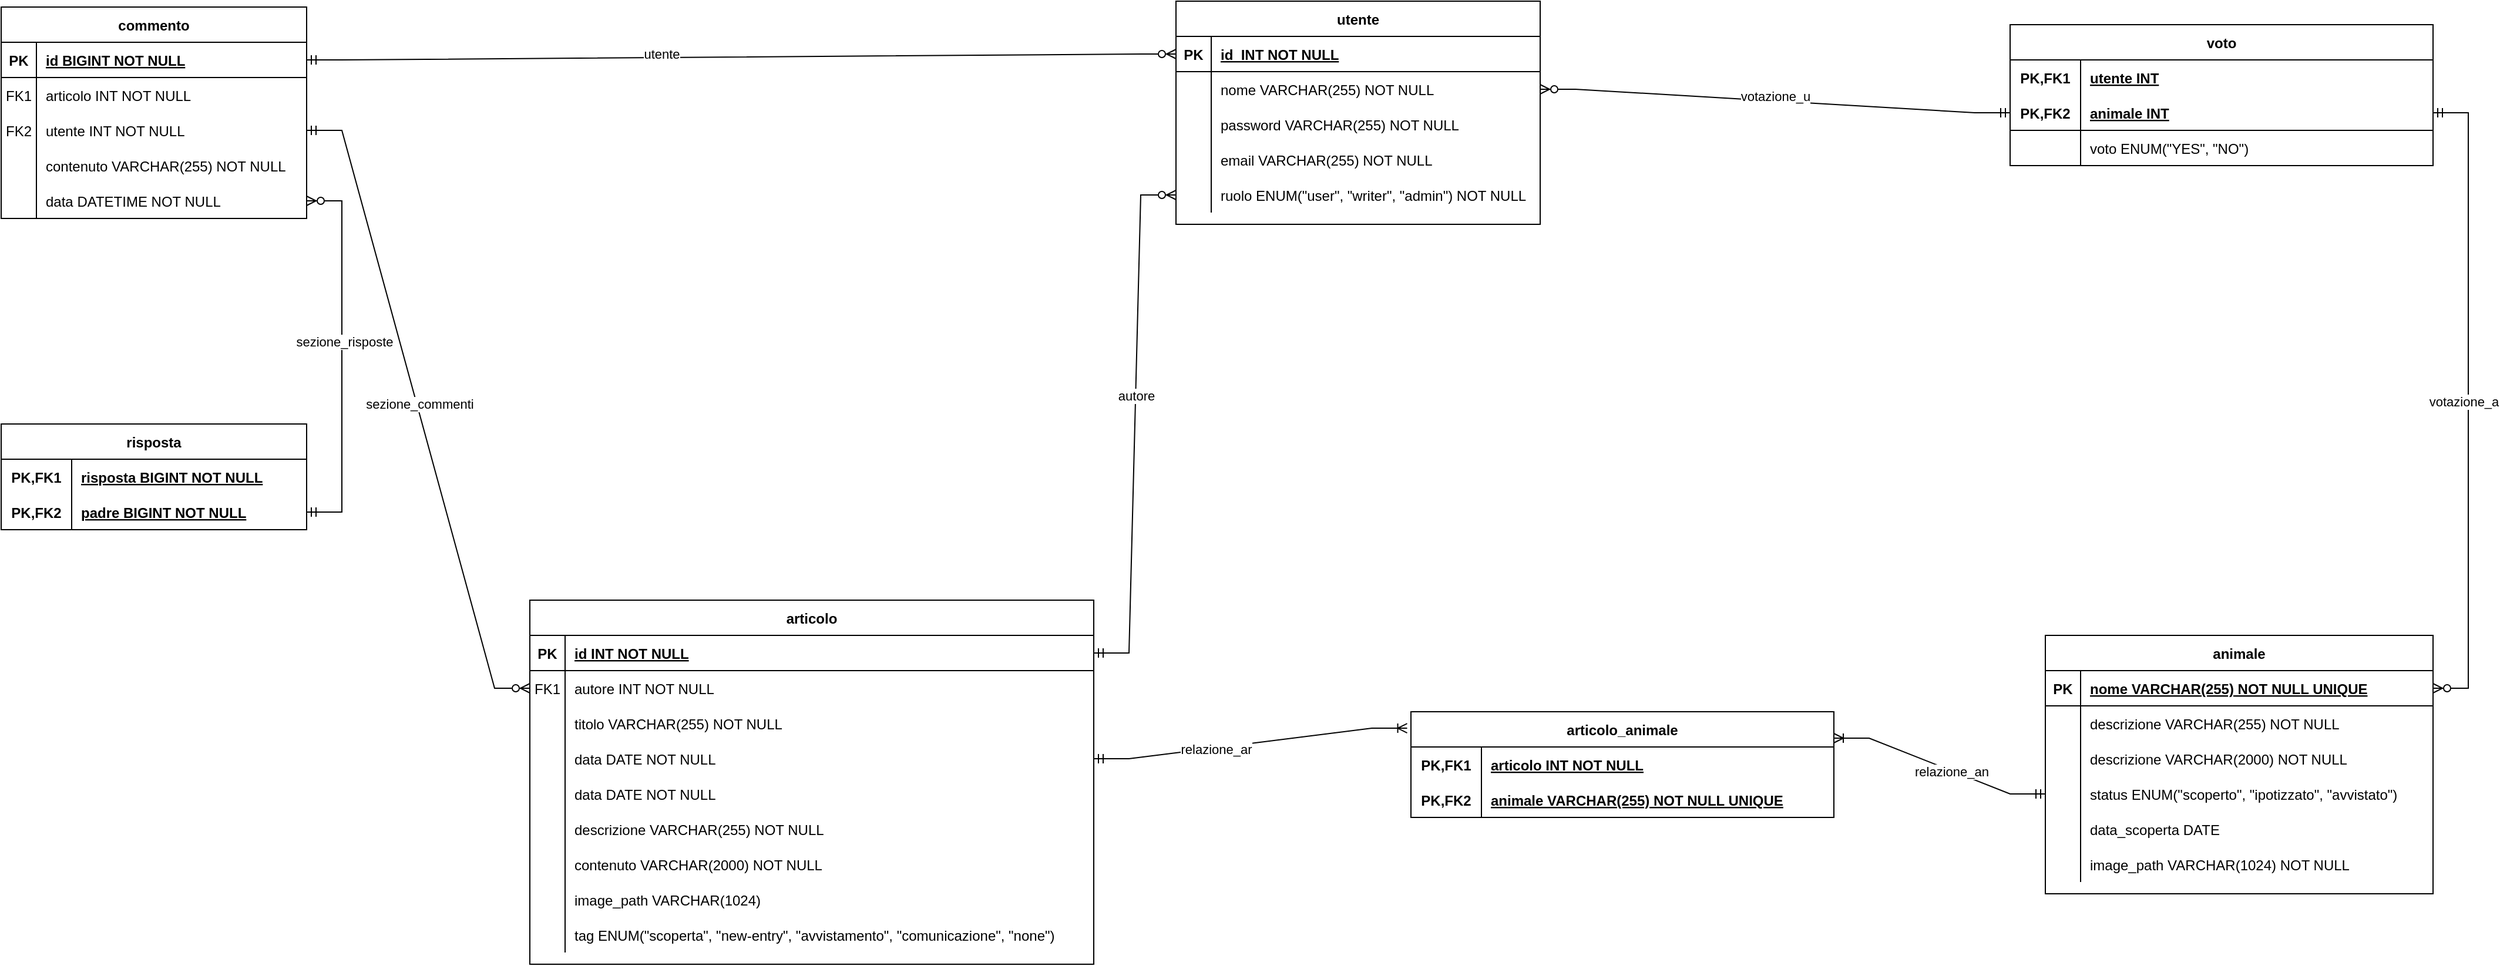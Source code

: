 <mxfile version="20.7.4" type="device"><diagram id="R2lEEEUBdFMjLlhIrx00" name="Page-1"><mxGraphModel dx="1405" dy="881" grid="1" gridSize="10" guides="1" tooltips="1" connect="1" arrows="1" fold="1" page="1" pageScale="1" pageWidth="850" pageHeight="1100" math="0" shadow="0" extFonts="Permanent Marker^https://fonts.googleapis.com/css?family=Permanent+Marker"><root><mxCell id="0"/><mxCell id="1" parent="0"/><mxCell id="C-vyLk0tnHw3VtMMgP7b-2" value="articolo" style="shape=table;startSize=30;container=1;collapsible=1;childLayout=tableLayout;fixedRows=1;rowLines=0;fontStyle=1;align=center;resizeLast=1;" parent="1" vertex="1"><mxGeometry x="850" y="650" width="480" height="310" as="geometry"/></mxCell><mxCell id="C-vyLk0tnHw3VtMMgP7b-3" value="" style="shape=partialRectangle;collapsible=0;dropTarget=0;pointerEvents=0;fillColor=none;points=[[0,0.5],[1,0.5]];portConstraint=eastwest;top=0;left=0;right=0;bottom=1;" parent="C-vyLk0tnHw3VtMMgP7b-2" vertex="1"><mxGeometry y="30" width="480" height="30" as="geometry"/></mxCell><mxCell id="C-vyLk0tnHw3VtMMgP7b-4" value="PK" style="shape=partialRectangle;overflow=hidden;connectable=0;fillColor=none;top=0;left=0;bottom=0;right=0;fontStyle=1;" parent="C-vyLk0tnHw3VtMMgP7b-3" vertex="1"><mxGeometry width="30" height="30" as="geometry"><mxRectangle width="30" height="30" as="alternateBounds"/></mxGeometry></mxCell><mxCell id="C-vyLk0tnHw3VtMMgP7b-5" value="id INT NOT NULL" style="shape=partialRectangle;overflow=hidden;connectable=0;fillColor=none;top=0;left=0;bottom=0;right=0;align=left;spacingLeft=6;fontStyle=5;" parent="C-vyLk0tnHw3VtMMgP7b-3" vertex="1"><mxGeometry x="30" width="450" height="30" as="geometry"><mxRectangle width="450" height="30" as="alternateBounds"/></mxGeometry></mxCell><mxCell id="C-vyLk0tnHw3VtMMgP7b-6" value="" style="shape=partialRectangle;collapsible=0;dropTarget=0;pointerEvents=0;fillColor=none;points=[[0,0.5],[1,0.5]];portConstraint=eastwest;top=0;left=0;right=0;bottom=0;" parent="C-vyLk0tnHw3VtMMgP7b-2" vertex="1"><mxGeometry y="60" width="480" height="30" as="geometry"/></mxCell><mxCell id="C-vyLk0tnHw3VtMMgP7b-7" value="FK1" style="shape=partialRectangle;overflow=hidden;connectable=0;fillColor=none;top=0;left=0;bottom=0;right=0;" parent="C-vyLk0tnHw3VtMMgP7b-6" vertex="1"><mxGeometry width="30" height="30" as="geometry"><mxRectangle width="30" height="30" as="alternateBounds"/></mxGeometry></mxCell><mxCell id="C-vyLk0tnHw3VtMMgP7b-8" value="autore INT NOT NULL" style="shape=partialRectangle;overflow=hidden;connectable=0;fillColor=none;top=0;left=0;bottom=0;right=0;align=left;spacingLeft=6;" parent="C-vyLk0tnHw3VtMMgP7b-6" vertex="1"><mxGeometry x="30" width="450" height="30" as="geometry"><mxRectangle width="450" height="30" as="alternateBounds"/></mxGeometry></mxCell><mxCell id="C-vyLk0tnHw3VtMMgP7b-9" value="" style="shape=partialRectangle;collapsible=0;dropTarget=0;pointerEvents=0;fillColor=none;points=[[0,0.5],[1,0.5]];portConstraint=eastwest;top=0;left=0;right=0;bottom=0;" parent="C-vyLk0tnHw3VtMMgP7b-2" vertex="1"><mxGeometry y="90" width="480" height="30" as="geometry"/></mxCell><mxCell id="C-vyLk0tnHw3VtMMgP7b-10" value="" style="shape=partialRectangle;overflow=hidden;connectable=0;fillColor=none;top=0;left=0;bottom=0;right=0;" parent="C-vyLk0tnHw3VtMMgP7b-9" vertex="1"><mxGeometry width="30" height="30" as="geometry"><mxRectangle width="30" height="30" as="alternateBounds"/></mxGeometry></mxCell><mxCell id="C-vyLk0tnHw3VtMMgP7b-11" value="titolo VARCHAR(255) NOT NULL" style="shape=partialRectangle;overflow=hidden;connectable=0;fillColor=none;top=0;left=0;bottom=0;right=0;align=left;spacingLeft=6;" parent="C-vyLk0tnHw3VtMMgP7b-9" vertex="1"><mxGeometry x="30" width="450" height="30" as="geometry"><mxRectangle width="450" height="30" as="alternateBounds"/></mxGeometry></mxCell><mxCell id="z6atqMl1TtdC1M9sVctS-28" value="" style="shape=tableRow;horizontal=0;startSize=0;swimlaneHead=0;swimlaneBody=0;fillColor=none;collapsible=0;dropTarget=0;points=[[0,0.5],[1,0.5]];portConstraint=eastwest;top=0;left=0;right=0;bottom=0;" vertex="1" parent="C-vyLk0tnHw3VtMMgP7b-2"><mxGeometry y="120" width="480" height="30" as="geometry"/></mxCell><mxCell id="z6atqMl1TtdC1M9sVctS-29" value="" style="shape=partialRectangle;connectable=0;fillColor=none;top=0;left=0;bottom=0;right=0;editable=1;overflow=hidden;" vertex="1" parent="z6atqMl1TtdC1M9sVctS-28"><mxGeometry width="30" height="30" as="geometry"><mxRectangle width="30" height="30" as="alternateBounds"/></mxGeometry></mxCell><mxCell id="z6atqMl1TtdC1M9sVctS-30" value="data DATE NOT NULL" style="shape=partialRectangle;connectable=0;fillColor=none;top=0;left=0;bottom=0;right=0;align=left;spacingLeft=6;overflow=hidden;" vertex="1" parent="z6atqMl1TtdC1M9sVctS-28"><mxGeometry x="30" width="450" height="30" as="geometry"><mxRectangle width="450" height="30" as="alternateBounds"/></mxGeometry></mxCell><mxCell id="z6atqMl1TtdC1M9sVctS-145" value="" style="shape=tableRow;horizontal=0;startSize=0;swimlaneHead=0;swimlaneBody=0;fillColor=none;collapsible=0;dropTarget=0;points=[[0,0.5],[1,0.5]];portConstraint=eastwest;top=0;left=0;right=0;bottom=0;" vertex="1" parent="C-vyLk0tnHw3VtMMgP7b-2"><mxGeometry y="150" width="480" height="30" as="geometry"/></mxCell><mxCell id="z6atqMl1TtdC1M9sVctS-146" value="" style="shape=partialRectangle;connectable=0;fillColor=none;top=0;left=0;bottom=0;right=0;editable=1;overflow=hidden;" vertex="1" parent="z6atqMl1TtdC1M9sVctS-145"><mxGeometry width="30" height="30" as="geometry"><mxRectangle width="30" height="30" as="alternateBounds"/></mxGeometry></mxCell><mxCell id="z6atqMl1TtdC1M9sVctS-147" value="data DATE NOT NULL" style="shape=partialRectangle;connectable=0;fillColor=none;top=0;left=0;bottom=0;right=0;align=left;spacingLeft=6;overflow=hidden;" vertex="1" parent="z6atqMl1TtdC1M9sVctS-145"><mxGeometry x="30" width="450" height="30" as="geometry"><mxRectangle width="450" height="30" as="alternateBounds"/></mxGeometry></mxCell><mxCell id="z6atqMl1TtdC1M9sVctS-31" value="" style="shape=tableRow;horizontal=0;startSize=0;swimlaneHead=0;swimlaneBody=0;fillColor=none;collapsible=0;dropTarget=0;points=[[0,0.5],[1,0.5]];portConstraint=eastwest;top=0;left=0;right=0;bottom=0;" vertex="1" parent="C-vyLk0tnHw3VtMMgP7b-2"><mxGeometry y="180" width="480" height="30" as="geometry"/></mxCell><mxCell id="z6atqMl1TtdC1M9sVctS-32" value="" style="shape=partialRectangle;connectable=0;fillColor=none;top=0;left=0;bottom=0;right=0;editable=1;overflow=hidden;" vertex="1" parent="z6atqMl1TtdC1M9sVctS-31"><mxGeometry width="30" height="30" as="geometry"><mxRectangle width="30" height="30" as="alternateBounds"/></mxGeometry></mxCell><mxCell id="z6atqMl1TtdC1M9sVctS-33" value="descrizione VARCHAR(255) NOT NULL" style="shape=partialRectangle;connectable=0;fillColor=none;top=0;left=0;bottom=0;right=0;align=left;spacingLeft=6;overflow=hidden;" vertex="1" parent="z6atqMl1TtdC1M9sVctS-31"><mxGeometry x="30" width="450" height="30" as="geometry"><mxRectangle width="450" height="30" as="alternateBounds"/></mxGeometry></mxCell><mxCell id="z6atqMl1TtdC1M9sVctS-34" value="" style="shape=tableRow;horizontal=0;startSize=0;swimlaneHead=0;swimlaneBody=0;fillColor=none;collapsible=0;dropTarget=0;points=[[0,0.5],[1,0.5]];portConstraint=eastwest;top=0;left=0;right=0;bottom=0;" vertex="1" parent="C-vyLk0tnHw3VtMMgP7b-2"><mxGeometry y="210" width="480" height="30" as="geometry"/></mxCell><mxCell id="z6atqMl1TtdC1M9sVctS-35" value="" style="shape=partialRectangle;connectable=0;fillColor=none;top=0;left=0;bottom=0;right=0;editable=1;overflow=hidden;" vertex="1" parent="z6atqMl1TtdC1M9sVctS-34"><mxGeometry width="30" height="30" as="geometry"><mxRectangle width="30" height="30" as="alternateBounds"/></mxGeometry></mxCell><mxCell id="z6atqMl1TtdC1M9sVctS-36" value="contenuto VARCHAR(2000) NOT NULL" style="shape=partialRectangle;connectable=0;fillColor=none;top=0;left=0;bottom=0;right=0;align=left;spacingLeft=6;overflow=hidden;" vertex="1" parent="z6atqMl1TtdC1M9sVctS-34"><mxGeometry x="30" width="450" height="30" as="geometry"><mxRectangle width="450" height="30" as="alternateBounds"/></mxGeometry></mxCell><mxCell id="z6atqMl1TtdC1M9sVctS-40" value="" style="shape=tableRow;horizontal=0;startSize=0;swimlaneHead=0;swimlaneBody=0;fillColor=none;collapsible=0;dropTarget=0;points=[[0,0.5],[1,0.5]];portConstraint=eastwest;top=0;left=0;right=0;bottom=0;" vertex="1" parent="C-vyLk0tnHw3VtMMgP7b-2"><mxGeometry y="240" width="480" height="30" as="geometry"/></mxCell><mxCell id="z6atqMl1TtdC1M9sVctS-41" value="" style="shape=partialRectangle;connectable=0;fillColor=none;top=0;left=0;bottom=0;right=0;editable=1;overflow=hidden;" vertex="1" parent="z6atqMl1TtdC1M9sVctS-40"><mxGeometry width="30" height="30" as="geometry"><mxRectangle width="30" height="30" as="alternateBounds"/></mxGeometry></mxCell><mxCell id="z6atqMl1TtdC1M9sVctS-42" value="image_path VARCHAR(1024)" style="shape=partialRectangle;connectable=0;fillColor=none;top=0;left=0;bottom=0;right=0;align=left;spacingLeft=6;overflow=hidden;" vertex="1" parent="z6atqMl1TtdC1M9sVctS-40"><mxGeometry x="30" width="450" height="30" as="geometry"><mxRectangle width="450" height="30" as="alternateBounds"/></mxGeometry></mxCell><mxCell id="z6atqMl1TtdC1M9sVctS-37" value="" style="shape=tableRow;horizontal=0;startSize=0;swimlaneHead=0;swimlaneBody=0;fillColor=none;collapsible=0;dropTarget=0;points=[[0,0.5],[1,0.5]];portConstraint=eastwest;top=0;left=0;right=0;bottom=0;" vertex="1" parent="C-vyLk0tnHw3VtMMgP7b-2"><mxGeometry y="270" width="480" height="30" as="geometry"/></mxCell><mxCell id="z6atqMl1TtdC1M9sVctS-38" value="" style="shape=partialRectangle;connectable=0;fillColor=none;top=0;left=0;bottom=0;right=0;editable=1;overflow=hidden;" vertex="1" parent="z6atqMl1TtdC1M9sVctS-37"><mxGeometry width="30" height="30" as="geometry"><mxRectangle width="30" height="30" as="alternateBounds"/></mxGeometry></mxCell><mxCell id="z6atqMl1TtdC1M9sVctS-39" value="tag ENUM(&quot;scoperta&quot;, &quot;new-entry&quot;, &quot;avvistamento&quot;, &quot;comunicazione&quot;, &quot;none&quot;)" style="shape=partialRectangle;connectable=0;fillColor=none;top=0;left=0;bottom=0;right=0;align=left;spacingLeft=6;overflow=hidden;" vertex="1" parent="z6atqMl1TtdC1M9sVctS-37"><mxGeometry x="30" width="450" height="30" as="geometry"><mxRectangle width="450" height="30" as="alternateBounds"/></mxGeometry></mxCell><mxCell id="C-vyLk0tnHw3VtMMgP7b-13" value="animale" style="shape=table;startSize=30;container=1;collapsible=1;childLayout=tableLayout;fixedRows=1;rowLines=0;fontStyle=1;align=center;resizeLast=1;" parent="1" vertex="1"><mxGeometry x="2140" y="680" width="330" height="220" as="geometry"/></mxCell><mxCell id="C-vyLk0tnHw3VtMMgP7b-14" value="" style="shape=partialRectangle;collapsible=0;dropTarget=0;pointerEvents=0;fillColor=none;points=[[0,0.5],[1,0.5]];portConstraint=eastwest;top=0;left=0;right=0;bottom=1;" parent="C-vyLk0tnHw3VtMMgP7b-13" vertex="1"><mxGeometry y="30" width="330" height="30" as="geometry"/></mxCell><mxCell id="C-vyLk0tnHw3VtMMgP7b-15" value="PK" style="shape=partialRectangle;overflow=hidden;connectable=0;fillColor=none;top=0;left=0;bottom=0;right=0;fontStyle=1;" parent="C-vyLk0tnHw3VtMMgP7b-14" vertex="1"><mxGeometry width="30" height="30" as="geometry"><mxRectangle width="30" height="30" as="alternateBounds"/></mxGeometry></mxCell><mxCell id="C-vyLk0tnHw3VtMMgP7b-16" value="nome VARCHAR(255) NOT NULL UNIQUE" style="shape=partialRectangle;overflow=hidden;connectable=0;fillColor=none;top=0;left=0;bottom=0;right=0;align=left;spacingLeft=6;fontStyle=5;" parent="C-vyLk0tnHw3VtMMgP7b-14" vertex="1"><mxGeometry x="30" width="300" height="30" as="geometry"><mxRectangle width="300" height="30" as="alternateBounds"/></mxGeometry></mxCell><mxCell id="C-vyLk0tnHw3VtMMgP7b-17" value="" style="shape=partialRectangle;collapsible=0;dropTarget=0;pointerEvents=0;fillColor=none;points=[[0,0.5],[1,0.5]];portConstraint=eastwest;top=0;left=0;right=0;bottom=0;" parent="C-vyLk0tnHw3VtMMgP7b-13" vertex="1"><mxGeometry y="60" width="330" height="30" as="geometry"/></mxCell><mxCell id="C-vyLk0tnHw3VtMMgP7b-18" value="" style="shape=partialRectangle;overflow=hidden;connectable=0;fillColor=none;top=0;left=0;bottom=0;right=0;" parent="C-vyLk0tnHw3VtMMgP7b-17" vertex="1"><mxGeometry width="30" height="30" as="geometry"><mxRectangle width="30" height="30" as="alternateBounds"/></mxGeometry></mxCell><mxCell id="C-vyLk0tnHw3VtMMgP7b-19" value="descrizione VARCHAR(255) NOT NULL" style="shape=partialRectangle;overflow=hidden;connectable=0;fillColor=none;top=0;left=0;bottom=0;right=0;align=left;spacingLeft=6;" parent="C-vyLk0tnHw3VtMMgP7b-17" vertex="1"><mxGeometry x="30" width="300" height="30" as="geometry"><mxRectangle width="300" height="30" as="alternateBounds"/></mxGeometry></mxCell><mxCell id="C-vyLk0tnHw3VtMMgP7b-20" value="" style="shape=partialRectangle;collapsible=0;dropTarget=0;pointerEvents=0;fillColor=none;points=[[0,0.5],[1,0.5]];portConstraint=eastwest;top=0;left=0;right=0;bottom=0;" parent="C-vyLk0tnHw3VtMMgP7b-13" vertex="1"><mxGeometry y="90" width="330" height="30" as="geometry"/></mxCell><mxCell id="C-vyLk0tnHw3VtMMgP7b-21" value="" style="shape=partialRectangle;overflow=hidden;connectable=0;fillColor=none;top=0;left=0;bottom=0;right=0;" parent="C-vyLk0tnHw3VtMMgP7b-20" vertex="1"><mxGeometry width="30" height="30" as="geometry"><mxRectangle width="30" height="30" as="alternateBounds"/></mxGeometry></mxCell><mxCell id="C-vyLk0tnHw3VtMMgP7b-22" value="descrizione VARCHAR(2000) NOT NULL" style="shape=partialRectangle;overflow=hidden;connectable=0;fillColor=none;top=0;left=0;bottom=0;right=0;align=left;spacingLeft=6;" parent="C-vyLk0tnHw3VtMMgP7b-20" vertex="1"><mxGeometry x="30" width="300" height="30" as="geometry"><mxRectangle width="300" height="30" as="alternateBounds"/></mxGeometry></mxCell><mxCell id="z6atqMl1TtdC1M9sVctS-43" value="" style="shape=tableRow;horizontal=0;startSize=0;swimlaneHead=0;swimlaneBody=0;fillColor=none;collapsible=0;dropTarget=0;points=[[0,0.5],[1,0.5]];portConstraint=eastwest;top=0;left=0;right=0;bottom=0;" vertex="1" parent="C-vyLk0tnHw3VtMMgP7b-13"><mxGeometry y="120" width="330" height="30" as="geometry"/></mxCell><mxCell id="z6atqMl1TtdC1M9sVctS-44" value="" style="shape=partialRectangle;connectable=0;fillColor=none;top=0;left=0;bottom=0;right=0;editable=1;overflow=hidden;" vertex="1" parent="z6atqMl1TtdC1M9sVctS-43"><mxGeometry width="30" height="30" as="geometry"><mxRectangle width="30" height="30" as="alternateBounds"/></mxGeometry></mxCell><mxCell id="z6atqMl1TtdC1M9sVctS-45" value="status ENUM(&quot;scoperto&quot;, &quot;ipotizzato&quot;, &quot;avvistato&quot;)" style="shape=partialRectangle;connectable=0;fillColor=none;top=0;left=0;bottom=0;right=0;align=left;spacingLeft=6;overflow=hidden;" vertex="1" parent="z6atqMl1TtdC1M9sVctS-43"><mxGeometry x="30" width="300" height="30" as="geometry"><mxRectangle width="300" height="30" as="alternateBounds"/></mxGeometry></mxCell><mxCell id="z6atqMl1TtdC1M9sVctS-46" value="" style="shape=tableRow;horizontal=0;startSize=0;swimlaneHead=0;swimlaneBody=0;fillColor=none;collapsible=0;dropTarget=0;points=[[0,0.5],[1,0.5]];portConstraint=eastwest;top=0;left=0;right=0;bottom=0;" vertex="1" parent="C-vyLk0tnHw3VtMMgP7b-13"><mxGeometry y="150" width="330" height="30" as="geometry"/></mxCell><mxCell id="z6atqMl1TtdC1M9sVctS-47" value="" style="shape=partialRectangle;connectable=0;fillColor=none;top=0;left=0;bottom=0;right=0;editable=1;overflow=hidden;" vertex="1" parent="z6atqMl1TtdC1M9sVctS-46"><mxGeometry width="30" height="30" as="geometry"><mxRectangle width="30" height="30" as="alternateBounds"/></mxGeometry></mxCell><mxCell id="z6atqMl1TtdC1M9sVctS-48" value="data_scoperta DATE" style="shape=partialRectangle;connectable=0;fillColor=none;top=0;left=0;bottom=0;right=0;align=left;spacingLeft=6;overflow=hidden;" vertex="1" parent="z6atqMl1TtdC1M9sVctS-46"><mxGeometry x="30" width="300" height="30" as="geometry"><mxRectangle width="300" height="30" as="alternateBounds"/></mxGeometry></mxCell><mxCell id="z6atqMl1TtdC1M9sVctS-49" value="" style="shape=tableRow;horizontal=0;startSize=0;swimlaneHead=0;swimlaneBody=0;fillColor=none;collapsible=0;dropTarget=0;points=[[0,0.5],[1,0.5]];portConstraint=eastwest;top=0;left=0;right=0;bottom=0;" vertex="1" parent="C-vyLk0tnHw3VtMMgP7b-13"><mxGeometry y="180" width="330" height="30" as="geometry"/></mxCell><mxCell id="z6atqMl1TtdC1M9sVctS-50" value="" style="shape=partialRectangle;connectable=0;fillColor=none;top=0;left=0;bottom=0;right=0;editable=1;overflow=hidden;" vertex="1" parent="z6atqMl1TtdC1M9sVctS-49"><mxGeometry width="30" height="30" as="geometry"><mxRectangle width="30" height="30" as="alternateBounds"/></mxGeometry></mxCell><mxCell id="z6atqMl1TtdC1M9sVctS-51" value="image_path VARCHAR(1024) NOT NULL" style="shape=partialRectangle;connectable=0;fillColor=none;top=0;left=0;bottom=0;right=0;align=left;spacingLeft=6;overflow=hidden;" vertex="1" parent="z6atqMl1TtdC1M9sVctS-49"><mxGeometry x="30" width="300" height="30" as="geometry"><mxRectangle width="300" height="30" as="alternateBounds"/></mxGeometry></mxCell><mxCell id="C-vyLk0tnHw3VtMMgP7b-23" value="utente" style="shape=table;startSize=30;container=1;collapsible=1;childLayout=tableLayout;fixedRows=1;rowLines=0;fontStyle=1;align=center;resizeLast=1;" parent="1" vertex="1"><mxGeometry x="1400" y="140" width="310" height="190" as="geometry"/></mxCell><mxCell id="C-vyLk0tnHw3VtMMgP7b-24" value="" style="shape=partialRectangle;collapsible=0;dropTarget=0;pointerEvents=0;fillColor=none;points=[[0,0.5],[1,0.5]];portConstraint=eastwest;top=0;left=0;right=0;bottom=1;" parent="C-vyLk0tnHw3VtMMgP7b-23" vertex="1"><mxGeometry y="30" width="310" height="30" as="geometry"/></mxCell><mxCell id="C-vyLk0tnHw3VtMMgP7b-25" value="PK" style="shape=partialRectangle;overflow=hidden;connectable=0;fillColor=none;top=0;left=0;bottom=0;right=0;fontStyle=1;" parent="C-vyLk0tnHw3VtMMgP7b-24" vertex="1"><mxGeometry width="30" height="30" as="geometry"><mxRectangle width="30" height="30" as="alternateBounds"/></mxGeometry></mxCell><mxCell id="C-vyLk0tnHw3VtMMgP7b-26" value="id  INT NOT NULL" style="shape=partialRectangle;overflow=hidden;connectable=0;fillColor=none;top=0;left=0;bottom=0;right=0;align=left;spacingLeft=6;fontStyle=5;" parent="C-vyLk0tnHw3VtMMgP7b-24" vertex="1"><mxGeometry x="30" width="280" height="30" as="geometry"><mxRectangle width="280" height="30" as="alternateBounds"/></mxGeometry></mxCell><mxCell id="C-vyLk0tnHw3VtMMgP7b-27" value="" style="shape=partialRectangle;collapsible=0;dropTarget=0;pointerEvents=0;fillColor=none;points=[[0,0.5],[1,0.5]];portConstraint=eastwest;top=0;left=0;right=0;bottom=0;" parent="C-vyLk0tnHw3VtMMgP7b-23" vertex="1"><mxGeometry y="60" width="310" height="30" as="geometry"/></mxCell><mxCell id="C-vyLk0tnHw3VtMMgP7b-28" value="" style="shape=partialRectangle;overflow=hidden;connectable=0;fillColor=none;top=0;left=0;bottom=0;right=0;" parent="C-vyLk0tnHw3VtMMgP7b-27" vertex="1"><mxGeometry width="30" height="30" as="geometry"><mxRectangle width="30" height="30" as="alternateBounds"/></mxGeometry></mxCell><mxCell id="C-vyLk0tnHw3VtMMgP7b-29" value="nome VARCHAR(255) NOT NULL" style="shape=partialRectangle;overflow=hidden;connectable=0;fillColor=none;top=0;left=0;bottom=0;right=0;align=left;spacingLeft=6;" parent="C-vyLk0tnHw3VtMMgP7b-27" vertex="1"><mxGeometry x="30" width="280" height="30" as="geometry"><mxRectangle width="280" height="30" as="alternateBounds"/></mxGeometry></mxCell><mxCell id="z6atqMl1TtdC1M9sVctS-2" value="" style="shape=tableRow;horizontal=0;startSize=0;swimlaneHead=0;swimlaneBody=0;fillColor=none;collapsible=0;dropTarget=0;points=[[0,0.5],[1,0.5]];portConstraint=eastwest;top=0;left=0;right=0;bottom=0;" vertex="1" parent="C-vyLk0tnHw3VtMMgP7b-23"><mxGeometry y="90" width="310" height="30" as="geometry"/></mxCell><mxCell id="z6atqMl1TtdC1M9sVctS-3" value="" style="shape=partialRectangle;connectable=0;fillColor=none;top=0;left=0;bottom=0;right=0;editable=1;overflow=hidden;" vertex="1" parent="z6atqMl1TtdC1M9sVctS-2"><mxGeometry width="30" height="30" as="geometry"><mxRectangle width="30" height="30" as="alternateBounds"/></mxGeometry></mxCell><mxCell id="z6atqMl1TtdC1M9sVctS-4" value="password VARCHAR(255) NOT NULL" style="shape=partialRectangle;connectable=0;fillColor=none;top=0;left=0;bottom=0;right=0;align=left;spacingLeft=6;overflow=hidden;" vertex="1" parent="z6atqMl1TtdC1M9sVctS-2"><mxGeometry x="30" width="280" height="30" as="geometry"><mxRectangle width="280" height="30" as="alternateBounds"/></mxGeometry></mxCell><mxCell id="z6atqMl1TtdC1M9sVctS-20" value="" style="shape=tableRow;horizontal=0;startSize=0;swimlaneHead=0;swimlaneBody=0;fillColor=none;collapsible=0;dropTarget=0;points=[[0,0.5],[1,0.5]];portConstraint=eastwest;top=0;left=0;right=0;bottom=0;" vertex="1" parent="C-vyLk0tnHw3VtMMgP7b-23"><mxGeometry y="120" width="310" height="30" as="geometry"/></mxCell><mxCell id="z6atqMl1TtdC1M9sVctS-21" value="" style="shape=partialRectangle;connectable=0;fillColor=none;top=0;left=0;bottom=0;right=0;editable=1;overflow=hidden;" vertex="1" parent="z6atqMl1TtdC1M9sVctS-20"><mxGeometry width="30" height="30" as="geometry"><mxRectangle width="30" height="30" as="alternateBounds"/></mxGeometry></mxCell><mxCell id="z6atqMl1TtdC1M9sVctS-22" value="email VARCHAR(255) NOT NULL" style="shape=partialRectangle;connectable=0;fillColor=none;top=0;left=0;bottom=0;right=0;align=left;spacingLeft=6;overflow=hidden;" vertex="1" parent="z6atqMl1TtdC1M9sVctS-20"><mxGeometry x="30" width="280" height="30" as="geometry"><mxRectangle width="280" height="30" as="alternateBounds"/></mxGeometry></mxCell><mxCell id="z6atqMl1TtdC1M9sVctS-24" value="" style="shape=tableRow;horizontal=0;startSize=0;swimlaneHead=0;swimlaneBody=0;fillColor=none;collapsible=0;dropTarget=0;points=[[0,0.5],[1,0.5]];portConstraint=eastwest;top=0;left=0;right=0;bottom=0;" vertex="1" parent="C-vyLk0tnHw3VtMMgP7b-23"><mxGeometry y="150" width="310" height="30" as="geometry"/></mxCell><mxCell id="z6atqMl1TtdC1M9sVctS-25" value="" style="shape=partialRectangle;connectable=0;fillColor=none;top=0;left=0;bottom=0;right=0;editable=1;overflow=hidden;" vertex="1" parent="z6atqMl1TtdC1M9sVctS-24"><mxGeometry width="30" height="30" as="geometry"><mxRectangle width="30" height="30" as="alternateBounds"/></mxGeometry></mxCell><mxCell id="z6atqMl1TtdC1M9sVctS-26" value="ruolo ENUM(&quot;user&quot;, &quot;writer&quot;, &quot;admin&quot;) NOT NULL" style="shape=partialRectangle;connectable=0;fillColor=none;top=0;left=0;bottom=0;right=0;align=left;spacingLeft=6;overflow=hidden;" vertex="1" parent="z6atqMl1TtdC1M9sVctS-24"><mxGeometry x="30" width="280" height="30" as="geometry"><mxRectangle width="280" height="30" as="alternateBounds"/></mxGeometry></mxCell><mxCell id="z6atqMl1TtdC1M9sVctS-65" value="articolo_animale" style="shape=table;startSize=30;container=1;collapsible=1;childLayout=tableLayout;fixedRows=1;rowLines=0;fontStyle=1;align=center;resizeLast=1;" vertex="1" parent="1"><mxGeometry x="1600" y="745" width="360" height="90" as="geometry"/></mxCell><mxCell id="z6atqMl1TtdC1M9sVctS-66" value="" style="shape=tableRow;horizontal=0;startSize=0;swimlaneHead=0;swimlaneBody=0;fillColor=none;collapsible=0;dropTarget=0;points=[[0,0.5],[1,0.5]];portConstraint=eastwest;top=0;left=0;right=0;bottom=0;" vertex="1" parent="z6atqMl1TtdC1M9sVctS-65"><mxGeometry y="30" width="360" height="30" as="geometry"/></mxCell><mxCell id="z6atqMl1TtdC1M9sVctS-67" value="PK,FK1" style="shape=partialRectangle;connectable=0;fillColor=none;top=0;left=0;bottom=0;right=0;fontStyle=1;overflow=hidden;" vertex="1" parent="z6atqMl1TtdC1M9sVctS-66"><mxGeometry width="60" height="30" as="geometry"><mxRectangle width="60" height="30" as="alternateBounds"/></mxGeometry></mxCell><mxCell id="z6atqMl1TtdC1M9sVctS-68" value="articolo INT NOT NULL" style="shape=partialRectangle;connectable=0;fillColor=none;top=0;left=0;bottom=0;right=0;align=left;spacingLeft=6;fontStyle=5;overflow=hidden;" vertex="1" parent="z6atqMl1TtdC1M9sVctS-66"><mxGeometry x="60" width="300" height="30" as="geometry"><mxRectangle width="300" height="30" as="alternateBounds"/></mxGeometry></mxCell><mxCell id="z6atqMl1TtdC1M9sVctS-69" value="" style="shape=tableRow;horizontal=0;startSize=0;swimlaneHead=0;swimlaneBody=0;fillColor=none;collapsible=0;dropTarget=0;points=[[0,0.5],[1,0.5]];portConstraint=eastwest;top=0;left=0;right=0;bottom=1;" vertex="1" parent="z6atqMl1TtdC1M9sVctS-65"><mxGeometry y="60" width="360" height="30" as="geometry"/></mxCell><mxCell id="z6atqMl1TtdC1M9sVctS-70" value="PK,FK2" style="shape=partialRectangle;connectable=0;fillColor=none;top=0;left=0;bottom=0;right=0;fontStyle=1;overflow=hidden;" vertex="1" parent="z6atqMl1TtdC1M9sVctS-69"><mxGeometry width="60" height="30" as="geometry"><mxRectangle width="60" height="30" as="alternateBounds"/></mxGeometry></mxCell><mxCell id="z6atqMl1TtdC1M9sVctS-71" value="animale VARCHAR(255) NOT NULL UNIQUE" style="shape=partialRectangle;connectable=0;fillColor=none;top=0;left=0;bottom=0;right=0;align=left;spacingLeft=6;fontStyle=5;overflow=hidden;" vertex="1" parent="z6atqMl1TtdC1M9sVctS-69"><mxGeometry x="60" width="300" height="30" as="geometry"><mxRectangle width="300" height="30" as="alternateBounds"/></mxGeometry></mxCell><mxCell id="z6atqMl1TtdC1M9sVctS-81" value="commento" style="shape=table;startSize=30;container=1;collapsible=1;childLayout=tableLayout;fixedRows=1;rowLines=0;fontStyle=1;align=center;resizeLast=1;" vertex="1" parent="1"><mxGeometry x="400" y="145" width="260" height="180" as="geometry"/></mxCell><mxCell id="z6atqMl1TtdC1M9sVctS-82" value="" style="shape=tableRow;horizontal=0;startSize=0;swimlaneHead=0;swimlaneBody=0;fillColor=none;collapsible=0;dropTarget=0;points=[[0,0.5],[1,0.5]];portConstraint=eastwest;top=0;left=0;right=0;bottom=1;" vertex="1" parent="z6atqMl1TtdC1M9sVctS-81"><mxGeometry y="30" width="260" height="30" as="geometry"/></mxCell><mxCell id="z6atqMl1TtdC1M9sVctS-83" value="PK" style="shape=partialRectangle;connectable=0;fillColor=none;top=0;left=0;bottom=0;right=0;fontStyle=1;overflow=hidden;" vertex="1" parent="z6atqMl1TtdC1M9sVctS-82"><mxGeometry width="30" height="30" as="geometry"><mxRectangle width="30" height="30" as="alternateBounds"/></mxGeometry></mxCell><mxCell id="z6atqMl1TtdC1M9sVctS-84" value="id BIGINT NOT NULL" style="shape=partialRectangle;connectable=0;fillColor=none;top=0;left=0;bottom=0;right=0;align=left;spacingLeft=6;fontStyle=5;overflow=hidden;" vertex="1" parent="z6atqMl1TtdC1M9sVctS-82"><mxGeometry x="30" width="230" height="30" as="geometry"><mxRectangle width="230" height="30" as="alternateBounds"/></mxGeometry></mxCell><mxCell id="z6atqMl1TtdC1M9sVctS-98" value="" style="shape=tableRow;horizontal=0;startSize=0;swimlaneHead=0;swimlaneBody=0;fillColor=none;collapsible=0;dropTarget=0;points=[[0,0.5],[1,0.5]];portConstraint=eastwest;top=0;left=0;right=0;bottom=0;" vertex="1" parent="z6atqMl1TtdC1M9sVctS-81"><mxGeometry y="60" width="260" height="30" as="geometry"/></mxCell><mxCell id="z6atqMl1TtdC1M9sVctS-99" value="FK1" style="shape=partialRectangle;connectable=0;fillColor=none;top=0;left=0;bottom=0;right=0;fontStyle=0;overflow=hidden;" vertex="1" parent="z6atqMl1TtdC1M9sVctS-98"><mxGeometry width="30" height="30" as="geometry"><mxRectangle width="30" height="30" as="alternateBounds"/></mxGeometry></mxCell><mxCell id="z6atqMl1TtdC1M9sVctS-100" value="articolo INT NOT NULL" style="shape=partialRectangle;connectable=0;fillColor=none;top=0;left=0;bottom=0;right=0;align=left;spacingLeft=6;fontStyle=0;overflow=hidden;" vertex="1" parent="z6atqMl1TtdC1M9sVctS-98"><mxGeometry x="30" width="230" height="30" as="geometry"><mxRectangle width="230" height="30" as="alternateBounds"/></mxGeometry></mxCell><mxCell id="z6atqMl1TtdC1M9sVctS-101" value="" style="shape=tableRow;horizontal=0;startSize=0;swimlaneHead=0;swimlaneBody=0;fillColor=none;collapsible=0;dropTarget=0;points=[[0,0.5],[1,0.5]];portConstraint=eastwest;top=0;left=0;right=0;bottom=0;" vertex="1" parent="z6atqMl1TtdC1M9sVctS-81"><mxGeometry y="90" width="260" height="30" as="geometry"/></mxCell><mxCell id="z6atqMl1TtdC1M9sVctS-102" value="FK2" style="shape=partialRectangle;connectable=0;fillColor=none;top=0;left=0;bottom=0;right=0;fontStyle=0;overflow=hidden;" vertex="1" parent="z6atqMl1TtdC1M9sVctS-101"><mxGeometry width="30" height="30" as="geometry"><mxRectangle width="30" height="30" as="alternateBounds"/></mxGeometry></mxCell><mxCell id="z6atqMl1TtdC1M9sVctS-103" value="utente INT NOT NULL" style="shape=partialRectangle;connectable=0;fillColor=none;top=0;left=0;bottom=0;right=0;align=left;spacingLeft=6;fontStyle=0;overflow=hidden;" vertex="1" parent="z6atqMl1TtdC1M9sVctS-101"><mxGeometry x="30" width="230" height="30" as="geometry"><mxRectangle width="230" height="30" as="alternateBounds"/></mxGeometry></mxCell><mxCell id="z6atqMl1TtdC1M9sVctS-91" value="" style="shape=tableRow;horizontal=0;startSize=0;swimlaneHead=0;swimlaneBody=0;fillColor=none;collapsible=0;dropTarget=0;points=[[0,0.5],[1,0.5]];portConstraint=eastwest;top=0;left=0;right=0;bottom=0;" vertex="1" parent="z6atqMl1TtdC1M9sVctS-81"><mxGeometry y="120" width="260" height="30" as="geometry"/></mxCell><mxCell id="z6atqMl1TtdC1M9sVctS-92" value="" style="shape=partialRectangle;connectable=0;fillColor=none;top=0;left=0;bottom=0;right=0;editable=1;overflow=hidden;" vertex="1" parent="z6atqMl1TtdC1M9sVctS-91"><mxGeometry width="30" height="30" as="geometry"><mxRectangle width="30" height="30" as="alternateBounds"/></mxGeometry></mxCell><mxCell id="z6atqMl1TtdC1M9sVctS-93" value="contenuto VARCHAR(255) NOT NULL" style="shape=partialRectangle;connectable=0;fillColor=none;top=0;left=0;bottom=0;right=0;align=left;spacingLeft=6;overflow=hidden;" vertex="1" parent="z6atqMl1TtdC1M9sVctS-91"><mxGeometry x="30" width="230" height="30" as="geometry"><mxRectangle width="230" height="30" as="alternateBounds"/></mxGeometry></mxCell><mxCell id="z6atqMl1TtdC1M9sVctS-94" value="" style="shape=tableRow;horizontal=0;startSize=0;swimlaneHead=0;swimlaneBody=0;fillColor=none;collapsible=0;dropTarget=0;points=[[0,0.5],[1,0.5]];portConstraint=eastwest;top=0;left=0;right=0;bottom=0;" vertex="1" parent="z6atqMl1TtdC1M9sVctS-81"><mxGeometry y="150" width="260" height="30" as="geometry"/></mxCell><mxCell id="z6atqMl1TtdC1M9sVctS-95" value="" style="shape=partialRectangle;connectable=0;fillColor=none;top=0;left=0;bottom=0;right=0;editable=1;overflow=hidden;" vertex="1" parent="z6atqMl1TtdC1M9sVctS-94"><mxGeometry width="30" height="30" as="geometry"><mxRectangle width="30" height="30" as="alternateBounds"/></mxGeometry></mxCell><mxCell id="z6atqMl1TtdC1M9sVctS-96" value="data DATETIME NOT NULL" style="shape=partialRectangle;connectable=0;fillColor=none;top=0;left=0;bottom=0;right=0;align=left;spacingLeft=6;overflow=hidden;" vertex="1" parent="z6atqMl1TtdC1M9sVctS-94"><mxGeometry x="30" width="230" height="30" as="geometry"><mxRectangle width="230" height="30" as="alternateBounds"/></mxGeometry></mxCell><mxCell id="z6atqMl1TtdC1M9sVctS-104" value="risposta" style="shape=table;startSize=30;container=1;collapsible=1;childLayout=tableLayout;fixedRows=1;rowLines=0;fontStyle=1;align=center;resizeLast=1;" vertex="1" parent="1"><mxGeometry x="400" y="500" width="260" height="90" as="geometry"/></mxCell><mxCell id="z6atqMl1TtdC1M9sVctS-105" value="" style="shape=tableRow;horizontal=0;startSize=0;swimlaneHead=0;swimlaneBody=0;fillColor=none;collapsible=0;dropTarget=0;points=[[0,0.5],[1,0.5]];portConstraint=eastwest;top=0;left=0;right=0;bottom=0;" vertex="1" parent="z6atqMl1TtdC1M9sVctS-104"><mxGeometry y="30" width="260" height="30" as="geometry"/></mxCell><mxCell id="z6atqMl1TtdC1M9sVctS-106" value="PK,FK1" style="shape=partialRectangle;connectable=0;fillColor=none;top=0;left=0;bottom=0;right=0;fontStyle=1;overflow=hidden;" vertex="1" parent="z6atqMl1TtdC1M9sVctS-105"><mxGeometry width="60" height="30" as="geometry"><mxRectangle width="60" height="30" as="alternateBounds"/></mxGeometry></mxCell><mxCell id="z6atqMl1TtdC1M9sVctS-107" value="risposta BIGINT NOT NULL" style="shape=partialRectangle;connectable=0;fillColor=none;top=0;left=0;bottom=0;right=0;align=left;spacingLeft=6;fontStyle=5;overflow=hidden;" vertex="1" parent="z6atqMl1TtdC1M9sVctS-105"><mxGeometry x="60" width="200" height="30" as="geometry"><mxRectangle width="200" height="30" as="alternateBounds"/></mxGeometry></mxCell><mxCell id="z6atqMl1TtdC1M9sVctS-108" value="" style="shape=tableRow;horizontal=0;startSize=0;swimlaneHead=0;swimlaneBody=0;fillColor=none;collapsible=0;dropTarget=0;points=[[0,0.5],[1,0.5]];portConstraint=eastwest;top=0;left=0;right=0;bottom=1;" vertex="1" parent="z6atqMl1TtdC1M9sVctS-104"><mxGeometry y="60" width="260" height="30" as="geometry"/></mxCell><mxCell id="z6atqMl1TtdC1M9sVctS-109" value="PK,FK2" style="shape=partialRectangle;connectable=0;fillColor=none;top=0;left=0;bottom=0;right=0;fontStyle=1;overflow=hidden;" vertex="1" parent="z6atqMl1TtdC1M9sVctS-108"><mxGeometry width="60" height="30" as="geometry"><mxRectangle width="60" height="30" as="alternateBounds"/></mxGeometry></mxCell><mxCell id="z6atqMl1TtdC1M9sVctS-110" value="padre BIGINT NOT NULL" style="shape=partialRectangle;connectable=0;fillColor=none;top=0;left=0;bottom=0;right=0;align=left;spacingLeft=6;fontStyle=5;overflow=hidden;" vertex="1" parent="z6atqMl1TtdC1M9sVctS-108"><mxGeometry x="60" width="200" height="30" as="geometry"><mxRectangle width="200" height="30" as="alternateBounds"/></mxGeometry></mxCell><mxCell id="z6atqMl1TtdC1M9sVctS-127" value="voto" style="shape=table;startSize=30;container=1;collapsible=1;childLayout=tableLayout;fixedRows=1;rowLines=0;fontStyle=1;align=center;resizeLast=1;" vertex="1" parent="1"><mxGeometry x="2110" y="160" width="360" height="120" as="geometry"/></mxCell><mxCell id="z6atqMl1TtdC1M9sVctS-128" value="" style="shape=tableRow;horizontal=0;startSize=0;swimlaneHead=0;swimlaneBody=0;fillColor=none;collapsible=0;dropTarget=0;points=[[0,0.5],[1,0.5]];portConstraint=eastwest;top=0;left=0;right=0;bottom=0;" vertex="1" parent="z6atqMl1TtdC1M9sVctS-127"><mxGeometry y="30" width="360" height="30" as="geometry"/></mxCell><mxCell id="z6atqMl1TtdC1M9sVctS-129" value="PK,FK1" style="shape=partialRectangle;connectable=0;fillColor=none;top=0;left=0;bottom=0;right=0;fontStyle=1;overflow=hidden;" vertex="1" parent="z6atqMl1TtdC1M9sVctS-128"><mxGeometry width="60" height="30" as="geometry"><mxRectangle width="60" height="30" as="alternateBounds"/></mxGeometry></mxCell><mxCell id="z6atqMl1TtdC1M9sVctS-130" value="utente INT" style="shape=partialRectangle;connectable=0;fillColor=none;top=0;left=0;bottom=0;right=0;align=left;spacingLeft=6;fontStyle=5;overflow=hidden;" vertex="1" parent="z6atqMl1TtdC1M9sVctS-128"><mxGeometry x="60" width="300" height="30" as="geometry"><mxRectangle width="300" height="30" as="alternateBounds"/></mxGeometry></mxCell><mxCell id="z6atqMl1TtdC1M9sVctS-131" value="" style="shape=tableRow;horizontal=0;startSize=0;swimlaneHead=0;swimlaneBody=0;fillColor=none;collapsible=0;dropTarget=0;points=[[0,0.5],[1,0.5]];portConstraint=eastwest;top=0;left=0;right=0;bottom=1;" vertex="1" parent="z6atqMl1TtdC1M9sVctS-127"><mxGeometry y="60" width="360" height="30" as="geometry"/></mxCell><mxCell id="z6atqMl1TtdC1M9sVctS-132" value="PK,FK2" style="shape=partialRectangle;connectable=0;fillColor=none;top=0;left=0;bottom=0;right=0;fontStyle=1;overflow=hidden;" vertex="1" parent="z6atqMl1TtdC1M9sVctS-131"><mxGeometry width="60" height="30" as="geometry"><mxRectangle width="60" height="30" as="alternateBounds"/></mxGeometry></mxCell><mxCell id="z6atqMl1TtdC1M9sVctS-133" value="animale INT" style="shape=partialRectangle;connectable=0;fillColor=none;top=0;left=0;bottom=0;right=0;align=left;spacingLeft=6;fontStyle=5;overflow=hidden;" vertex="1" parent="z6atqMl1TtdC1M9sVctS-131"><mxGeometry x="60" width="300" height="30" as="geometry"><mxRectangle width="300" height="30" as="alternateBounds"/></mxGeometry></mxCell><mxCell id="z6atqMl1TtdC1M9sVctS-134" value="" style="shape=tableRow;horizontal=0;startSize=0;swimlaneHead=0;swimlaneBody=0;fillColor=none;collapsible=0;dropTarget=0;points=[[0,0.5],[1,0.5]];portConstraint=eastwest;top=0;left=0;right=0;bottom=0;" vertex="1" parent="z6atqMl1TtdC1M9sVctS-127"><mxGeometry y="90" width="360" height="30" as="geometry"/></mxCell><mxCell id="z6atqMl1TtdC1M9sVctS-135" value="" style="shape=partialRectangle;connectable=0;fillColor=none;top=0;left=0;bottom=0;right=0;editable=1;overflow=hidden;" vertex="1" parent="z6atqMl1TtdC1M9sVctS-134"><mxGeometry width="60" height="30" as="geometry"><mxRectangle width="60" height="30" as="alternateBounds"/></mxGeometry></mxCell><mxCell id="z6atqMl1TtdC1M9sVctS-136" value="voto ENUM(&quot;YES&quot;, &quot;NO&quot;)" style="shape=partialRectangle;connectable=0;fillColor=none;top=0;left=0;bottom=0;right=0;align=left;spacingLeft=6;overflow=hidden;" vertex="1" parent="z6atqMl1TtdC1M9sVctS-134"><mxGeometry x="60" width="300" height="30" as="geometry"><mxRectangle width="300" height="30" as="alternateBounds"/></mxGeometry></mxCell><mxCell id="z6atqMl1TtdC1M9sVctS-137" value="" style="edgeStyle=entityRelationEdgeStyle;fontSize=12;html=1;endArrow=ERzeroToMany;startArrow=ERmandOne;rounded=0;exitX=1;exitY=0.5;exitDx=0;exitDy=0;entryX=0;entryY=0.5;entryDx=0;entryDy=0;" edge="1" parent="1" source="C-vyLk0tnHw3VtMMgP7b-3" target="z6atqMl1TtdC1M9sVctS-24"><mxGeometry width="100" height="100" relative="1" as="geometry"><mxPoint x="830" y="590" as="sourcePoint"/><mxPoint x="1130" y="420" as="targetPoint"/></mxGeometry></mxCell><mxCell id="z6atqMl1TtdC1M9sVctS-140" value="autore" style="edgeLabel;html=1;align=center;verticalAlign=middle;resizable=0;points=[];" vertex="1" connectable="0" parent="z6atqMl1TtdC1M9sVctS-137"><mxGeometry x="0.109" relative="1" as="geometry"><mxPoint as="offset"/></mxGeometry></mxCell><mxCell id="z6atqMl1TtdC1M9sVctS-139" value="" style="edgeStyle=entityRelationEdgeStyle;fontSize=12;html=1;endArrow=ERzeroToMany;startArrow=ERmandOne;rounded=0;exitX=1;exitY=0.5;exitDx=0;exitDy=0;entryX=0;entryY=0.5;entryDx=0;entryDy=0;" edge="1" parent="1" source="z6atqMl1TtdC1M9sVctS-82" target="C-vyLk0tnHw3VtMMgP7b-24"><mxGeometry width="100" height="100" relative="1" as="geometry"><mxPoint x="1350" y="705" as="sourcePoint"/><mxPoint x="1410" y="315" as="targetPoint"/></mxGeometry></mxCell><mxCell id="z6atqMl1TtdC1M9sVctS-141" value="utente" style="edgeLabel;html=1;align=center;verticalAlign=middle;resizable=0;points=[];" vertex="1" connectable="0" parent="z6atqMl1TtdC1M9sVctS-139"><mxGeometry x="-0.185" y="3" relative="1" as="geometry"><mxPoint as="offset"/></mxGeometry></mxCell><mxCell id="z6atqMl1TtdC1M9sVctS-142" value="" style="edgeStyle=entityRelationEdgeStyle;fontSize=12;html=1;endArrow=ERoneToMany;startArrow=ERmandOne;rounded=0;exitX=1;exitY=0.5;exitDx=0;exitDy=0;entryX=-0.009;entryY=0.156;entryDx=0;entryDy=0;entryPerimeter=0;" edge="1" parent="1" source="z6atqMl1TtdC1M9sVctS-28" target="z6atqMl1TtdC1M9sVctS-65"><mxGeometry width="100" height="100" relative="1" as="geometry"><mxPoint x="1450" y="660" as="sourcePoint"/><mxPoint x="1550" y="560" as="targetPoint"/></mxGeometry></mxCell><mxCell id="z6atqMl1TtdC1M9sVctS-148" value="relazione_ar" style="edgeLabel;html=1;align=center;verticalAlign=middle;resizable=0;points=[];" vertex="1" connectable="0" parent="z6atqMl1TtdC1M9sVctS-142"><mxGeometry x="-0.225" y="-1" relative="1" as="geometry"><mxPoint as="offset"/></mxGeometry></mxCell><mxCell id="z6atqMl1TtdC1M9sVctS-143" value="" style="edgeStyle=entityRelationEdgeStyle;fontSize=12;html=1;endArrow=ERoneToMany;startArrow=ERmandOne;rounded=0;exitX=0;exitY=0.5;exitDx=0;exitDy=0;entryX=1;entryY=0.25;entryDx=0;entryDy=0;" edge="1" parent="1" source="z6atqMl1TtdC1M9sVctS-43" target="z6atqMl1TtdC1M9sVctS-65"><mxGeometry width="100" height="100" relative="1" as="geometry"><mxPoint x="1350" y="795" as="sourcePoint"/><mxPoint x="1606.76" y="769.04" as="targetPoint"/></mxGeometry></mxCell><mxCell id="z6atqMl1TtdC1M9sVctS-149" value="relazione_an" style="edgeLabel;html=1;align=center;verticalAlign=middle;resizable=0;points=[];" vertex="1" connectable="0" parent="z6atqMl1TtdC1M9sVctS-143"><mxGeometry x="-0.11" y="1" relative="1" as="geometry"><mxPoint as="offset"/></mxGeometry></mxCell><mxCell id="z6atqMl1TtdC1M9sVctS-150" value="" style="edgeStyle=entityRelationEdgeStyle;fontSize=12;html=1;endArrow=ERzeroToMany;startArrow=ERmandOne;rounded=0;exitX=1;exitY=0.5;exitDx=0;exitDy=0;entryX=0;entryY=0.5;entryDx=0;entryDy=0;" edge="1" parent="1" source="z6atqMl1TtdC1M9sVctS-101" target="C-vyLk0tnHw3VtMMgP7b-6"><mxGeometry width="100" height="100" relative="1" as="geometry"><mxPoint x="1260" y="600" as="sourcePoint"/><mxPoint x="680" y="640" as="targetPoint"/></mxGeometry></mxCell><mxCell id="z6atqMl1TtdC1M9sVctS-151" value="sezione_commenti" style="edgeLabel;html=1;align=center;verticalAlign=middle;resizable=0;points=[];" vertex="1" connectable="0" parent="z6atqMl1TtdC1M9sVctS-150"><mxGeometry x="-0.015" y="2" relative="1" as="geometry"><mxPoint as="offset"/></mxGeometry></mxCell><mxCell id="z6atqMl1TtdC1M9sVctS-154" value="" style="edgeStyle=entityRelationEdgeStyle;fontSize=12;html=1;endArrow=ERzeroToMany;startArrow=ERmandOne;rounded=0;entryX=1;entryY=0.5;entryDx=0;entryDy=0;exitX=1;exitY=0.5;exitDx=0;exitDy=0;" edge="1" parent="1" source="z6atqMl1TtdC1M9sVctS-108" target="z6atqMl1TtdC1M9sVctS-94"><mxGeometry width="100" height="100" relative="1" as="geometry"><mxPoint x="550" y="600" as="sourcePoint"/><mxPoint x="130" y="430" as="targetPoint"/></mxGeometry></mxCell><mxCell id="z6atqMl1TtdC1M9sVctS-155" value="sezione_risposte" style="edgeLabel;html=1;align=center;verticalAlign=middle;resizable=0;points=[];" vertex="1" connectable="0" parent="z6atqMl1TtdC1M9sVctS-154"><mxGeometry x="0.081" y="-2" relative="1" as="geometry"><mxPoint as="offset"/></mxGeometry></mxCell><mxCell id="z6atqMl1TtdC1M9sVctS-158" value="" style="edgeStyle=entityRelationEdgeStyle;fontSize=12;html=1;endArrow=ERzeroToMany;startArrow=ERmandOne;rounded=0;exitX=1;exitY=0.5;exitDx=0;exitDy=0;entryX=1;entryY=0.5;entryDx=0;entryDy=0;" edge="1" parent="1" source="z6atqMl1TtdC1M9sVctS-131" target="C-vyLk0tnHw3VtMMgP7b-14"><mxGeometry width="100" height="100" relative="1" as="geometry"><mxPoint x="2120" y="600" as="sourcePoint"/><mxPoint x="2220" y="500" as="targetPoint"/></mxGeometry></mxCell><mxCell id="z6atqMl1TtdC1M9sVctS-159" value="votazione_a" style="edgeLabel;html=1;align=center;verticalAlign=middle;resizable=0;points=[];" vertex="1" connectable="0" parent="z6atqMl1TtdC1M9sVctS-158"><mxGeometry x="0.001" y="-4" relative="1" as="geometry"><mxPoint as="offset"/></mxGeometry></mxCell><mxCell id="z6atqMl1TtdC1M9sVctS-160" value="" style="edgeStyle=entityRelationEdgeStyle;fontSize=12;html=1;endArrow=ERzeroToMany;startArrow=ERmandOne;rounded=0;exitX=0;exitY=0.5;exitDx=0;exitDy=0;entryX=1;entryY=0.5;entryDx=0;entryDy=0;" edge="1" parent="1" source="z6atqMl1TtdC1M9sVctS-131" target="C-vyLk0tnHw3VtMMgP7b-27"><mxGeometry width="100" height="100" relative="1" as="geometry"><mxPoint x="2480" y="245" as="sourcePoint"/><mxPoint x="2480" y="735" as="targetPoint"/></mxGeometry></mxCell><mxCell id="z6atqMl1TtdC1M9sVctS-161" value="votazione_u" style="edgeLabel;html=1;align=center;verticalAlign=middle;resizable=0;points=[];" vertex="1" connectable="0" parent="z6atqMl1TtdC1M9sVctS-160"><mxGeometry x="0.001" y="-4" relative="1" as="geometry"><mxPoint as="offset"/></mxGeometry></mxCell></root></mxGraphModel></diagram></mxfile>